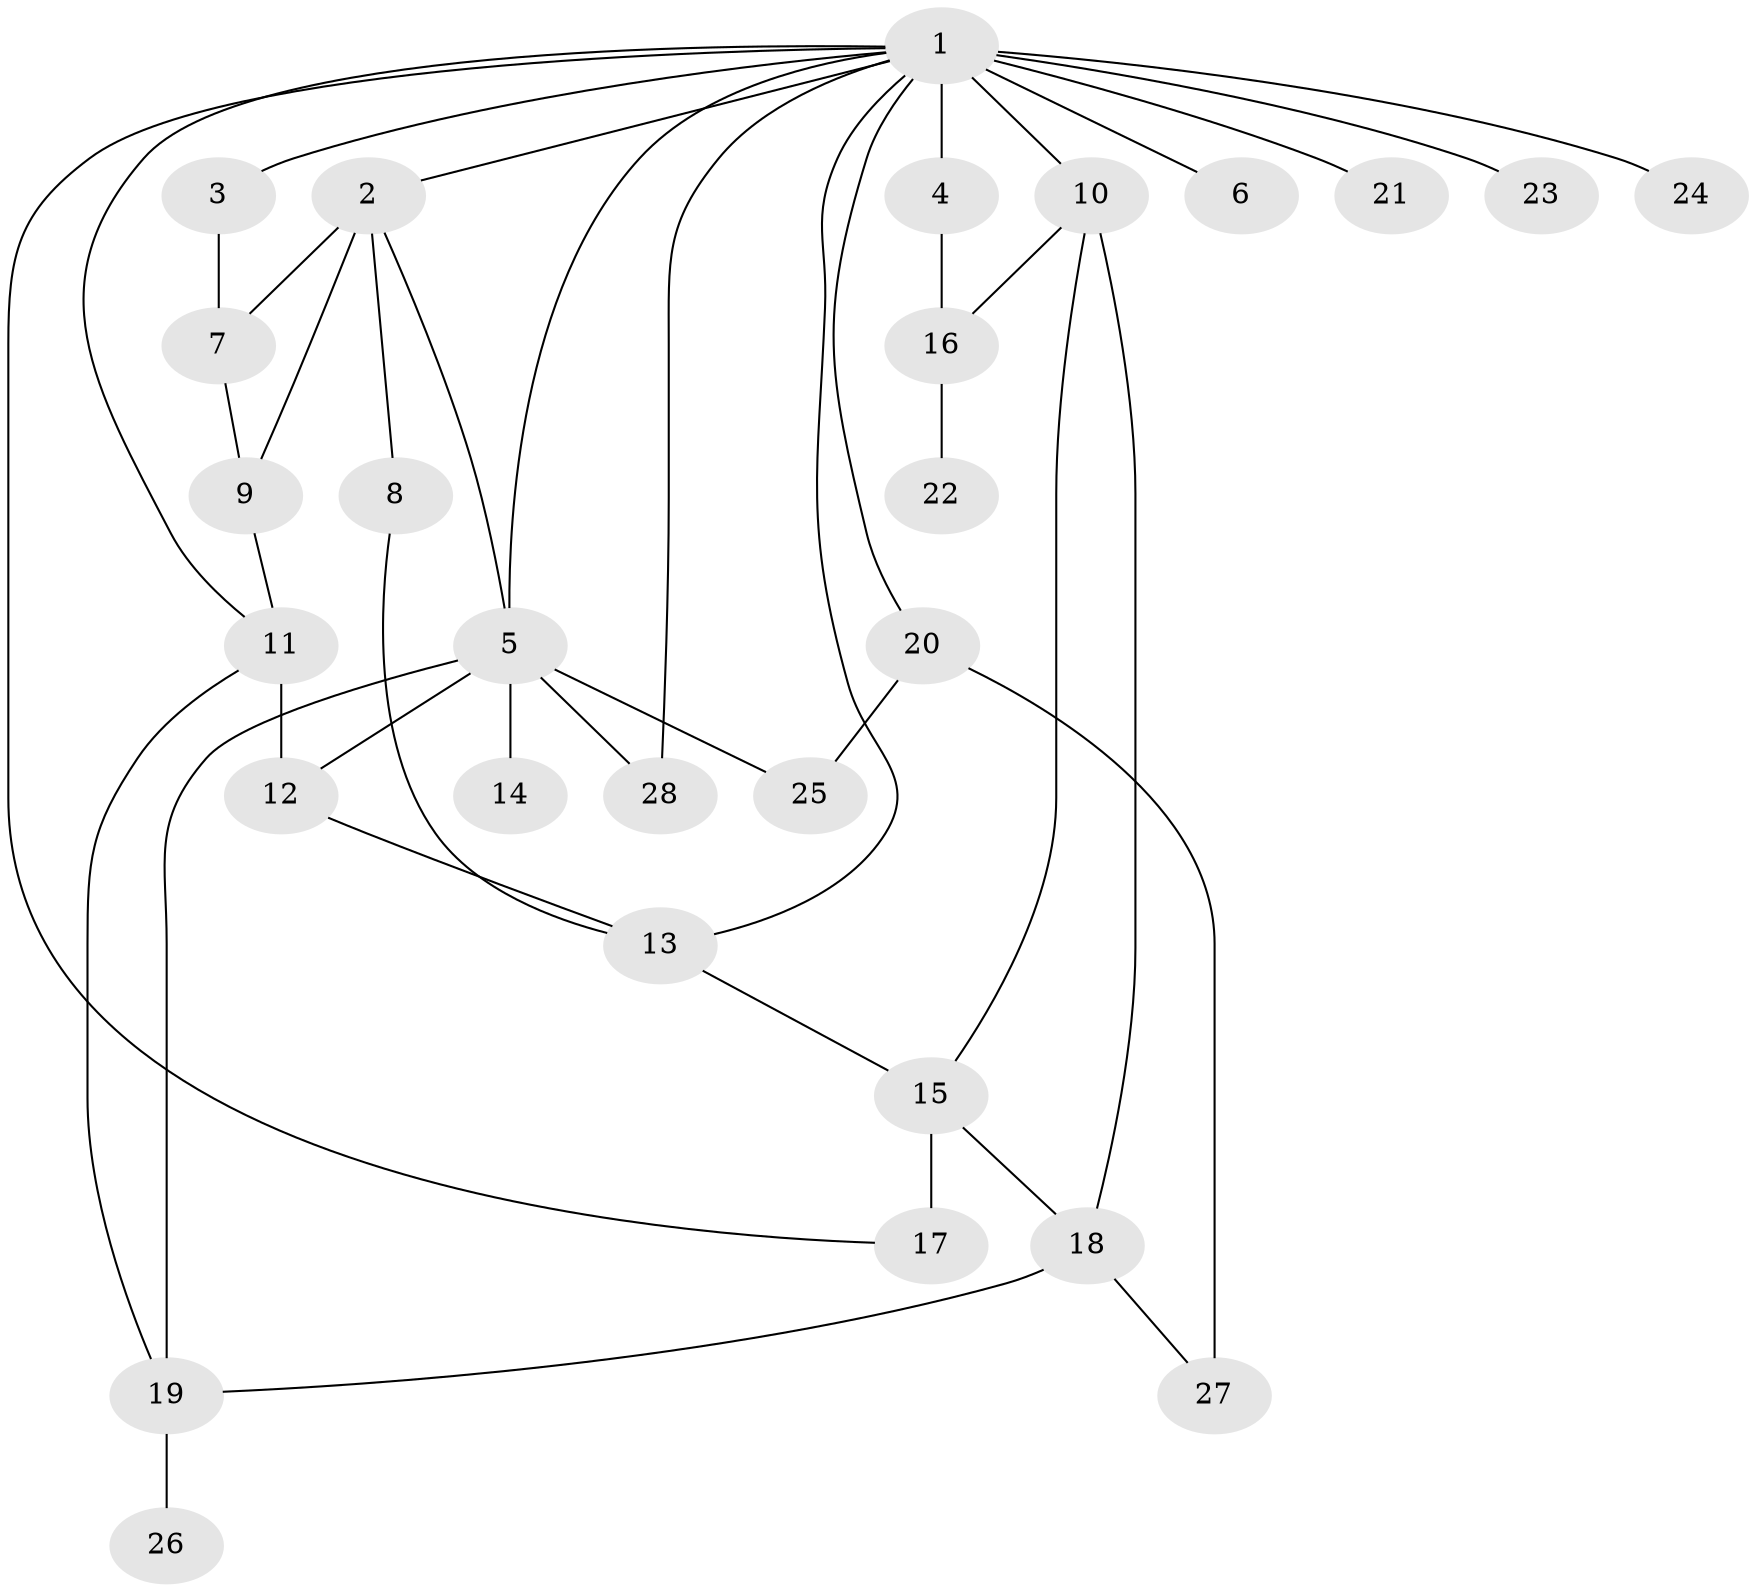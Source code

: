 // original degree distribution, {24: 0.011363636363636364, 10: 0.011363636363636364, 4: 0.056818181818181816, 2: 0.17045454545454544, 1: 0.5681818181818182, 3: 0.11363636363636363, 9: 0.011363636363636364, 7: 0.022727272727272728, 13: 0.011363636363636364, 5: 0.022727272727272728}
// Generated by graph-tools (version 1.1) at 2025/50/03/04/25 22:50:28]
// undirected, 28 vertices, 43 edges
graph export_dot {
  node [color=gray90,style=filled];
  1;
  2;
  3;
  4;
  5;
  6;
  7;
  8;
  9;
  10;
  11;
  12;
  13;
  14;
  15;
  16;
  17;
  18;
  19;
  20;
  21;
  22;
  23;
  24;
  25;
  26;
  27;
  28;
  1 -- 2 [weight=1.0];
  1 -- 3 [weight=1.0];
  1 -- 4 [weight=9.0];
  1 -- 5 [weight=1.0];
  1 -- 6 [weight=1.0];
  1 -- 10 [weight=1.0];
  1 -- 11 [weight=1.0];
  1 -- 13 [weight=1.0];
  1 -- 17 [weight=1.0];
  1 -- 20 [weight=1.0];
  1 -- 21 [weight=1.0];
  1 -- 23 [weight=1.0];
  1 -- 24 [weight=1.0];
  1 -- 28 [weight=1.0];
  2 -- 5 [weight=1.0];
  2 -- 7 [weight=1.0];
  2 -- 8 [weight=1.0];
  2 -- 9 [weight=5.0];
  3 -- 7 [weight=1.0];
  4 -- 16 [weight=1.0];
  5 -- 12 [weight=2.0];
  5 -- 14 [weight=12.0];
  5 -- 19 [weight=1.0];
  5 -- 25 [weight=1.0];
  5 -- 28 [weight=1.0];
  7 -- 9 [weight=1.0];
  8 -- 13 [weight=1.0];
  9 -- 11 [weight=1.0];
  10 -- 15 [weight=1.0];
  10 -- 16 [weight=1.0];
  10 -- 18 [weight=1.0];
  11 -- 12 [weight=5.0];
  11 -- 19 [weight=1.0];
  12 -- 13 [weight=1.0];
  13 -- 15 [weight=1.0];
  15 -- 17 [weight=3.0];
  15 -- 18 [weight=1.0];
  16 -- 22 [weight=1.0];
  18 -- 19 [weight=1.0];
  18 -- 27 [weight=1.0];
  19 -- 26 [weight=2.0];
  20 -- 25 [weight=1.0];
  20 -- 27 [weight=2.0];
}
